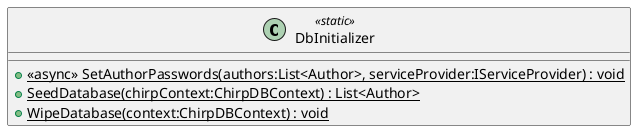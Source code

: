 @startuml
class DbInitializer <<static>> {
    + {static} <<async>> SetAuthorPasswords(authors:List<Author>, serviceProvider:IServiceProvider) : void
    + {static} SeedDatabase(chirpContext:ChirpDBContext) : List<Author>
    + {static} WipeDatabase(context:ChirpDBContext) : void
}
@enduml
